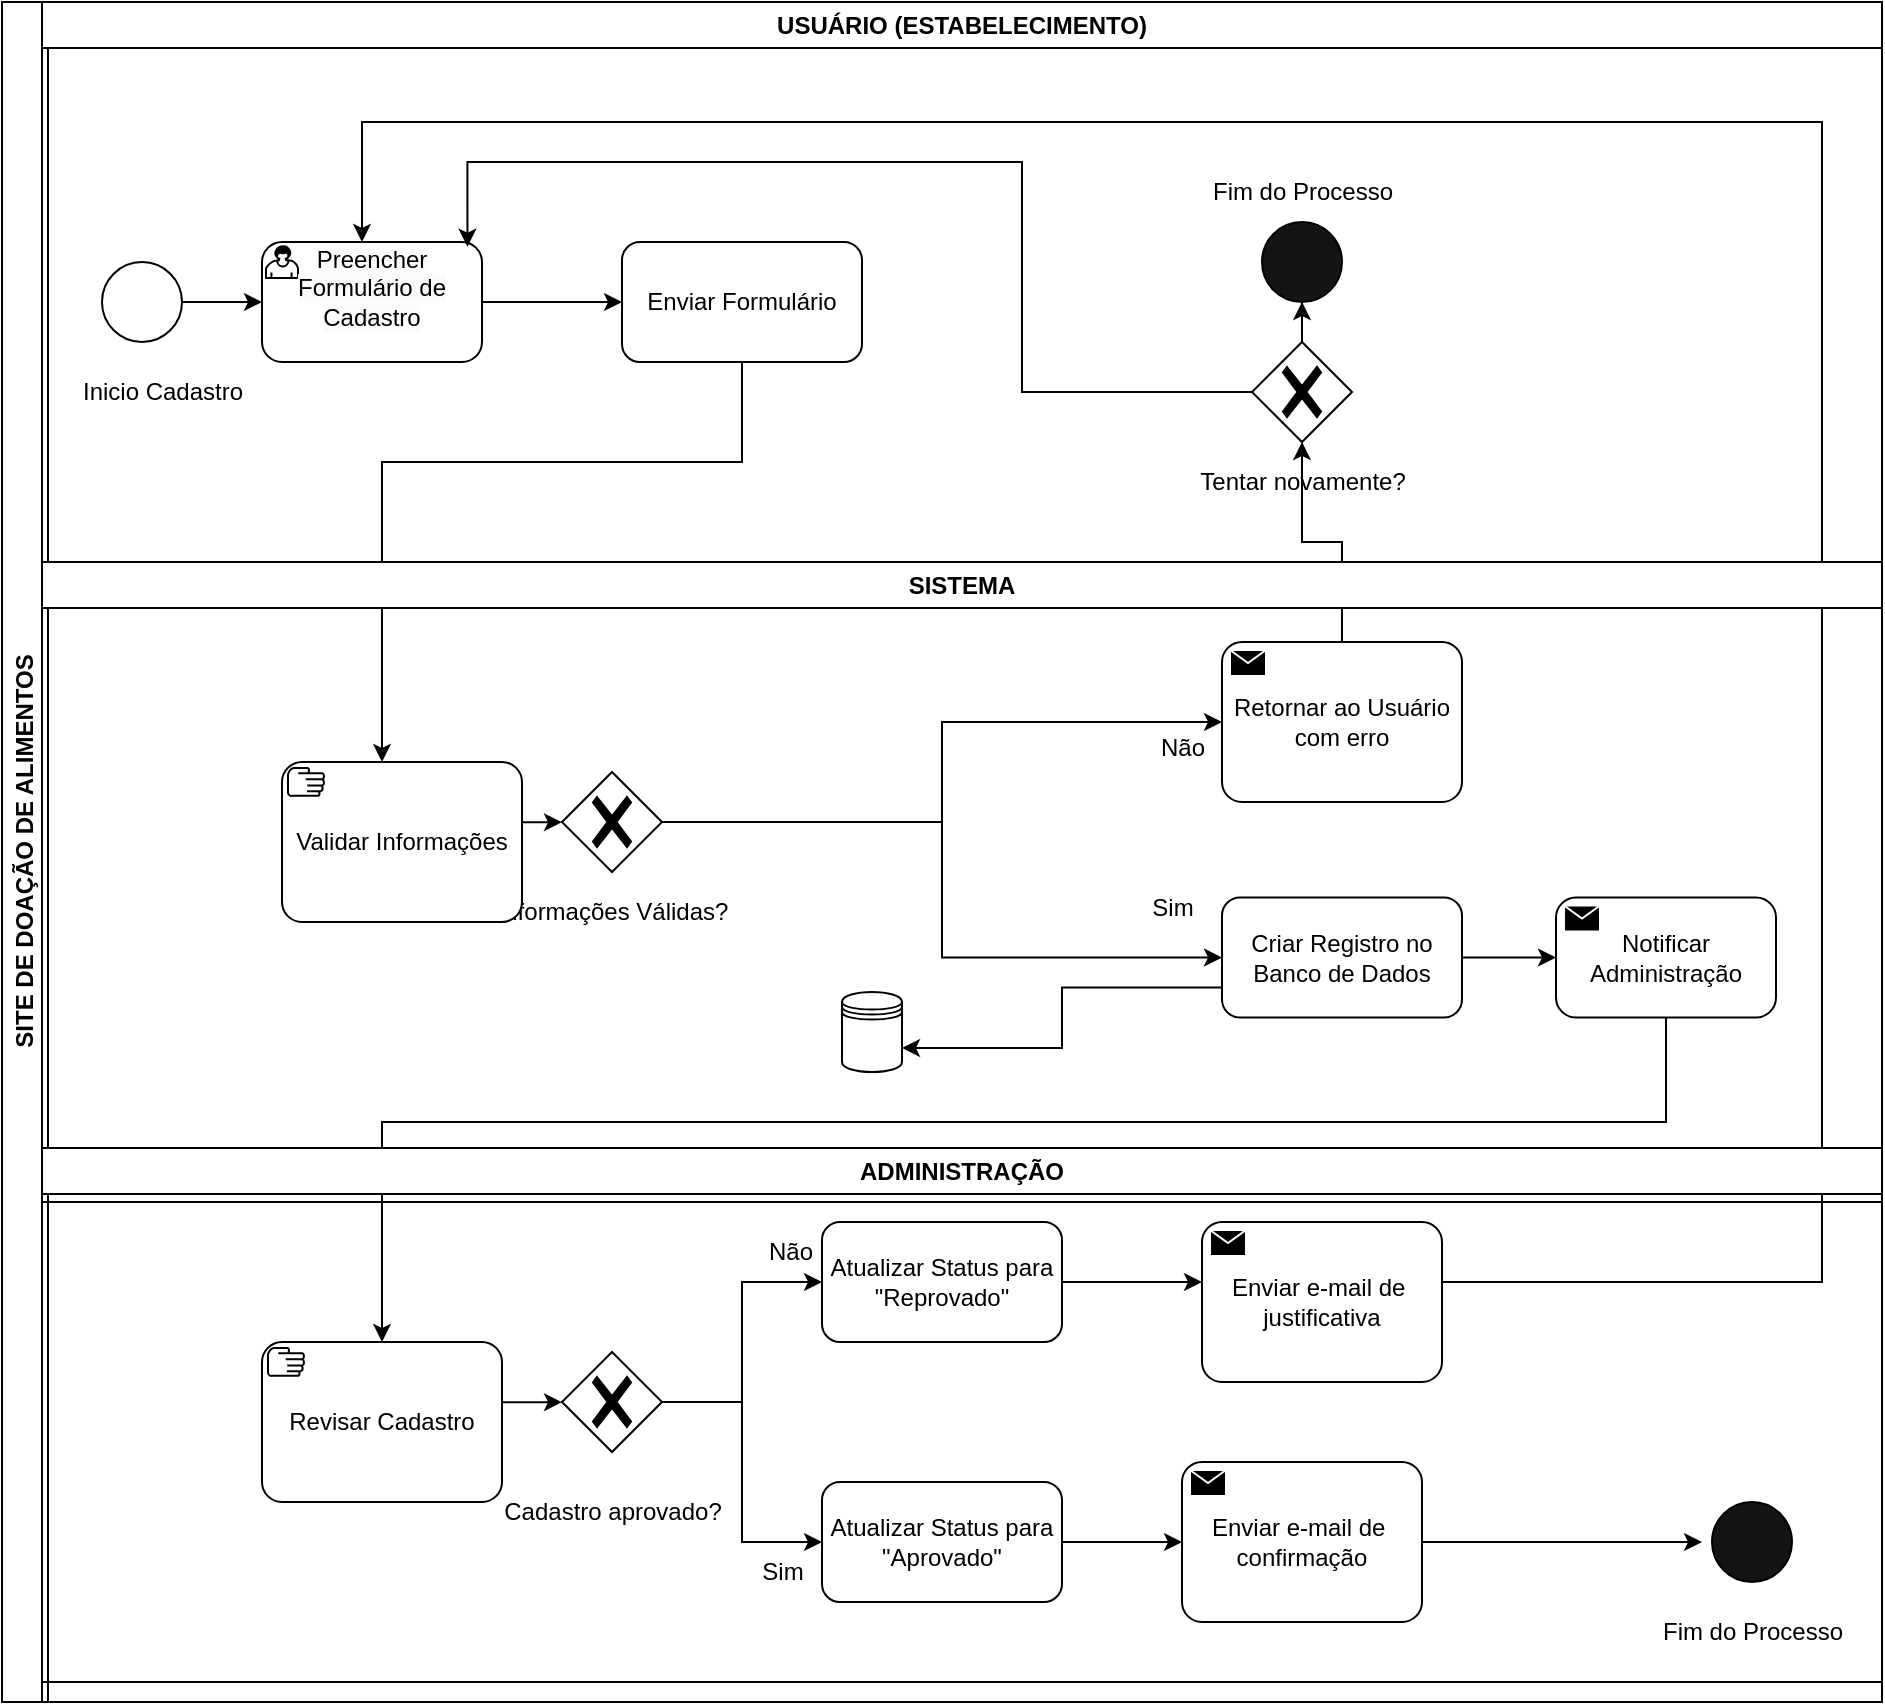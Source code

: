 <mxfile version="24.7.17">
  <diagram name="Página-1" id="Z_nqu9OnrTD-vT-NG0Id">
    <mxGraphModel dx="1793" dy="923" grid="1" gridSize="10" guides="1" tooltips="1" connect="1" arrows="1" fold="1" page="1" pageScale="1" pageWidth="827" pageHeight="1169" math="0" shadow="0">
      <root>
        <mxCell id="0" />
        <mxCell id="1" parent="0" />
        <mxCell id="rFjbs9xcO4ylxhxAyhJR-4" value="SITE DE DOAÇÃO DE ALIMENTOS" style="swimlane;horizontal=0;whiteSpace=wrap;html=1;" parent="1" vertex="1">
          <mxGeometry x="220" y="40" width="940" height="850" as="geometry" />
        </mxCell>
        <mxCell id="rFjbs9xcO4ylxhxAyhJR-5" value="USUÁRIO (ESTABELECIMENTO)" style="swimlane;whiteSpace=wrap;html=1;startSize=23;" parent="rFjbs9xcO4ylxhxAyhJR-4" vertex="1">
          <mxGeometry x="20" width="920" height="840" as="geometry" />
        </mxCell>
        <mxCell id="rFjbs9xcO4ylxhxAyhJR-6" value="Enviar Formulário" style="rounded=1;whiteSpace=wrap;html=1;" parent="rFjbs9xcO4ylxhxAyhJR-5" vertex="1">
          <mxGeometry x="290" y="120" width="120" height="60" as="geometry" />
        </mxCell>
        <mxCell id="rFjbs9xcO4ylxhxAyhJR-8" style="edgeStyle=orthogonalEdgeStyle;rounded=0;orthogonalLoop=1;jettySize=auto;html=1;entryX=0;entryY=0.5;entryDx=0;entryDy=0;" parent="rFjbs9xcO4ylxhxAyhJR-5" source="rFjbs9xcO4ylxhxAyhJR-9" target="rFjbs9xcO4ylxhxAyhJR-6" edge="1">
          <mxGeometry relative="1" as="geometry" />
        </mxCell>
        <mxCell id="rFjbs9xcO4ylxhxAyhJR-9" value="&#xa;&lt;span style=&quot;color: rgb(0, 0, 0); font-family: Helvetica; font-size: 12px; font-style: normal; font-variant-ligatures: normal; font-variant-caps: normal; font-weight: 400; letter-spacing: normal; orphans: 2; text-align: center; text-indent: 0px; text-transform: none; widows: 2; word-spacing: 0px; -webkit-text-stroke-width: 0px; white-space: normal; background-color: rgb(251, 251, 251); text-decoration-thickness: initial; text-decoration-style: initial; text-decoration-color: initial; display: inline !important; float: none;&quot;&gt;Preencher Formulário de Cadastro&lt;/span&gt;&#xa;&#xa;" style="points=[[0.25,0,0],[0.5,0,0],[0.75,0,0],[1,0.25,0],[1,0.5,0],[1,0.75,0],[0.75,1,0],[0.5,1,0],[0.25,1,0],[0,0.75,0],[0,0.5,0],[0,0.25,0]];shape=mxgraph.bpmn.task;whiteSpace=wrap;rectStyle=rounded;size=10;html=1;container=1;expand=0;collapsible=0;taskMarker=user;" parent="rFjbs9xcO4ylxhxAyhJR-5" vertex="1">
          <mxGeometry x="110" y="120" width="110" height="60" as="geometry" />
        </mxCell>
        <mxCell id="rFjbs9xcO4ylxhxAyhJR-45" value="Fim do Processo" style="text;html=1;align=center;verticalAlign=middle;resizable=0;points=[];autosize=1;strokeColor=none;fillColor=none;" parent="rFjbs9xcO4ylxhxAyhJR-5" vertex="1">
          <mxGeometry x="575" y="80" width="110" height="30" as="geometry" />
        </mxCell>
        <mxCell id="ev_EXS4voayF6i4rzKDq-4" value="" style="points=[[0.145,0.145,0],[0.5,0,0],[0.855,0.145,0],[1,0.5,0],[0.855,0.855,0],[0.5,1,0],[0.145,0.855,0],[0,0.5,0]];shape=mxgraph.bpmn.event;html=1;verticalLabelPosition=bottom;labelBackgroundColor=#ffffff;verticalAlign=top;align=center;perimeter=ellipsePerimeter;outlineConnect=0;aspect=fixed;outline=standard;symbol=general;fillColor=#141414;" vertex="1" parent="rFjbs9xcO4ylxhxAyhJR-5">
          <mxGeometry x="610" y="110" width="40" height="40" as="geometry" />
        </mxCell>
        <mxCell id="ev_EXS4voayF6i4rzKDq-7" style="edgeStyle=orthogonalEdgeStyle;rounded=0;orthogonalLoop=1;jettySize=auto;html=1;" edge="1" parent="rFjbs9xcO4ylxhxAyhJR-5" source="ev_EXS4voayF6i4rzKDq-5" target="ev_EXS4voayF6i4rzKDq-4">
          <mxGeometry relative="1" as="geometry" />
        </mxCell>
        <mxCell id="ev_EXS4voayF6i4rzKDq-5" value="" style="points=[[0.25,0.25,0],[0.5,0,0],[0.75,0.25,0],[1,0.5,0],[0.75,0.75,0],[0.5,1,0],[0.25,0.75,0],[0,0.5,0]];shape=mxgraph.bpmn.gateway2;html=1;verticalLabelPosition=bottom;labelBackgroundColor=#ffffff;verticalAlign=top;align=center;perimeter=rhombusPerimeter;outlineConnect=0;outline=none;symbol=none;gwType=exclusive;" vertex="1" parent="rFjbs9xcO4ylxhxAyhJR-5">
          <mxGeometry x="605" y="170" width="50" height="50" as="geometry" />
        </mxCell>
        <mxCell id="ev_EXS4voayF6i4rzKDq-6" value="Tentar novamente?" style="text;html=1;align=center;verticalAlign=middle;resizable=0;points=[];autosize=1;strokeColor=none;fillColor=none;" vertex="1" parent="rFjbs9xcO4ylxhxAyhJR-5">
          <mxGeometry x="565" y="225" width="130" height="30" as="geometry" />
        </mxCell>
        <mxCell id="ev_EXS4voayF6i4rzKDq-8" style="edgeStyle=orthogonalEdgeStyle;rounded=0;orthogonalLoop=1;jettySize=auto;html=1;entryX=0.934;entryY=0.039;entryDx=0;entryDy=0;entryPerimeter=0;exitX=0;exitY=0.5;exitDx=0;exitDy=0;exitPerimeter=0;" edge="1" parent="rFjbs9xcO4ylxhxAyhJR-5" source="ev_EXS4voayF6i4rzKDq-5" target="rFjbs9xcO4ylxhxAyhJR-9">
          <mxGeometry relative="1" as="geometry">
            <Array as="points">
              <mxPoint x="490" y="195" />
              <mxPoint x="490" y="80" />
              <mxPoint x="213" y="80" />
            </Array>
          </mxGeometry>
        </mxCell>
        <mxCell id="rFjbs9xcO4ylxhxAyhJR-13" style="edgeStyle=orthogonalEdgeStyle;rounded=0;orthogonalLoop=1;jettySize=auto;html=1;entryX=0;entryY=0.5;entryDx=0;entryDy=0;" parent="rFjbs9xcO4ylxhxAyhJR-5" source="rFjbs9xcO4ylxhxAyhJR-14" target="rFjbs9xcO4ylxhxAyhJR-20" edge="1">
          <mxGeometry relative="1" as="geometry" />
        </mxCell>
        <mxCell id="D7_PCosMxUKBrwE9PARA-8" style="edgeStyle=orthogonalEdgeStyle;rounded=0;orthogonalLoop=1;jettySize=auto;html=1;" parent="rFjbs9xcO4ylxhxAyhJR-5" source="rFjbs9xcO4ylxhxAyhJR-14" target="D7_PCosMxUKBrwE9PARA-7" edge="1">
          <mxGeometry relative="1" as="geometry" />
        </mxCell>
        <mxCell id="rFjbs9xcO4ylxhxAyhJR-14" value="" style="points=[[0.25,0.25,0],[0.5,0,0],[0.75,0.25,0],[1,0.5,0],[0.75,0.75,0],[0.5,1,0],[0.25,0.75,0],[0,0.5,0]];shape=mxgraph.bpmn.gateway2;html=1;verticalLabelPosition=bottom;labelBackgroundColor=#ffffff;verticalAlign=top;align=center;perimeter=rhombusPerimeter;outlineConnect=0;outline=none;symbol=none;gwType=exclusive;" parent="rFjbs9xcO4ylxhxAyhJR-5" vertex="1">
          <mxGeometry x="260" y="385" width="50" height="50" as="geometry" />
        </mxCell>
        <mxCell id="rFjbs9xcO4ylxhxAyhJR-15" value="Informações Válidas?" style="text;html=1;align=center;verticalAlign=middle;resizable=0;points=[];autosize=1;strokeColor=none;fillColor=none;" parent="rFjbs9xcO4ylxhxAyhJR-5" vertex="1">
          <mxGeometry x="215" y="440" width="140" height="30" as="geometry" />
        </mxCell>
        <mxCell id="rFjbs9xcO4ylxhxAyhJR-16" style="edgeStyle=orthogonalEdgeStyle;rounded=0;orthogonalLoop=1;jettySize=auto;html=1;entryX=0;entryY=0.5;entryDx=0;entryDy=0;entryPerimeter=0;" parent="rFjbs9xcO4ylxhxAyhJR-5" target="rFjbs9xcO4ylxhxAyhJR-14" edge="1">
          <mxGeometry relative="1" as="geometry">
            <mxPoint x="230.0" y="410.077" as="sourcePoint" />
          </mxGeometry>
        </mxCell>
        <mxCell id="rFjbs9xcO4ylxhxAyhJR-18" value="Não" style="text;html=1;align=center;verticalAlign=middle;resizable=0;points=[];autosize=1;strokeColor=none;fillColor=none;" parent="rFjbs9xcO4ylxhxAyhJR-5" vertex="1">
          <mxGeometry x="545" y="357.75" width="50" height="30" as="geometry" />
        </mxCell>
        <mxCell id="ev_EXS4voayF6i4rzKDq-2" style="edgeStyle=orthogonalEdgeStyle;rounded=0;orthogonalLoop=1;jettySize=auto;html=1;entryX=1;entryY=0.7;entryDx=0;entryDy=0;exitX=0;exitY=0.75;exitDx=0;exitDy=0;" edge="1" parent="rFjbs9xcO4ylxhxAyhJR-5" source="rFjbs9xcO4ylxhxAyhJR-20" target="ev_EXS4voayF6i4rzKDq-1">
          <mxGeometry relative="1" as="geometry" />
        </mxCell>
        <mxCell id="rFjbs9xcO4ylxhxAyhJR-20" value="Criar Registro no Banco de Dados" style="rounded=1;whiteSpace=wrap;html=1;" parent="rFjbs9xcO4ylxhxAyhJR-5" vertex="1">
          <mxGeometry x="590" y="447.75" width="120" height="60" as="geometry" />
        </mxCell>
        <mxCell id="rFjbs9xcO4ylxhxAyhJR-21" value="Sim" style="text;html=1;align=center;verticalAlign=middle;resizable=0;points=[];autosize=1;strokeColor=none;fillColor=none;" parent="rFjbs9xcO4ylxhxAyhJR-5" vertex="1">
          <mxGeometry x="545" y="437.75" width="40" height="30" as="geometry" />
        </mxCell>
        <mxCell id="D7_PCosMxUKBrwE9PARA-7" value="Retornar ao Usuário com erro" style="points=[[0.25,0,0],[0.5,0,0],[0.75,0,0],[1,0.25,0],[1,0.5,0],[1,0.75,0],[0.75,1,0],[0.5,1,0],[0.25,1,0],[0,0.75,0],[0,0.5,0],[0,0.25,0]];shape=mxgraph.bpmn.task;whiteSpace=wrap;rectStyle=rounded;size=10;html=1;container=1;expand=0;collapsible=0;taskMarker=send;" parent="rFjbs9xcO4ylxhxAyhJR-5" vertex="1">
          <mxGeometry x="590" y="320" width="120" height="80" as="geometry" />
        </mxCell>
        <mxCell id="D7_PCosMxUKBrwE9PARA-9" value="Validar Informações" style="points=[[0.25,0,0],[0.5,0,0],[0.75,0,0],[1,0.25,0],[1,0.5,0],[1,0.75,0],[0.75,1,0],[0.5,1,0],[0.25,1,0],[0,0.75,0],[0,0.5,0],[0,0.25,0]];shape=mxgraph.bpmn.task;whiteSpace=wrap;rectStyle=rounded;size=10;html=1;container=1;expand=0;collapsible=0;taskMarker=manual;" parent="rFjbs9xcO4ylxhxAyhJR-5" vertex="1">
          <mxGeometry x="120" y="380" width="120" height="80" as="geometry" />
        </mxCell>
        <mxCell id="ev_EXS4voayF6i4rzKDq-1" value="" style="shape=datastore;html=1;labelPosition=center;verticalLabelPosition=bottom;align=center;verticalAlign=top;" vertex="1" parent="rFjbs9xcO4ylxhxAyhJR-5">
          <mxGeometry x="400" y="495" width="30" height="40" as="geometry" />
        </mxCell>
        <mxCell id="ev_EXS4voayF6i4rzKDq-3" value="Notificar Administração" style="points=[[0.25,0,0],[0.5,0,0],[0.75,0,0],[1,0.25,0],[1,0.5,0],[1,0.75,0],[0.75,1,0],[0.5,1,0],[0.25,1,0],[0,0.75,0],[0,0.5,0],[0,0.25,0]];shape=mxgraph.bpmn.task;whiteSpace=wrap;rectStyle=rounded;size=10;html=1;container=1;expand=0;collapsible=0;taskMarker=send;" vertex="1" parent="rFjbs9xcO4ylxhxAyhJR-5">
          <mxGeometry x="757" y="447.75" width="110" height="60" as="geometry" />
        </mxCell>
        <mxCell id="rFjbs9xcO4ylxhxAyhJR-19" style="edgeStyle=orthogonalEdgeStyle;rounded=0;orthogonalLoop=1;jettySize=auto;html=1;" parent="rFjbs9xcO4ylxhxAyhJR-5" source="rFjbs9xcO4ylxhxAyhJR-20" target="ev_EXS4voayF6i4rzKDq-3" edge="1">
          <mxGeometry relative="1" as="geometry" />
        </mxCell>
        <mxCell id="rFjbs9xcO4ylxhxAyhJR-25" style="edgeStyle=orthogonalEdgeStyle;rounded=0;orthogonalLoop=1;jettySize=auto;html=1;entryX=0;entryY=0.5;entryDx=0;entryDy=0;" parent="rFjbs9xcO4ylxhxAyhJR-5" source="rFjbs9xcO4ylxhxAyhJR-27" target="rFjbs9xcO4ylxhxAyhJR-31" edge="1">
          <mxGeometry relative="1" as="geometry" />
        </mxCell>
        <mxCell id="rFjbs9xcO4ylxhxAyhJR-26" style="edgeStyle=orthogonalEdgeStyle;rounded=0;orthogonalLoop=1;jettySize=auto;html=1;entryX=0;entryY=0.5;entryDx=0;entryDy=0;" parent="rFjbs9xcO4ylxhxAyhJR-5" source="rFjbs9xcO4ylxhxAyhJR-27" target="rFjbs9xcO4ylxhxAyhJR-33" edge="1">
          <mxGeometry relative="1" as="geometry" />
        </mxCell>
        <mxCell id="rFjbs9xcO4ylxhxAyhJR-27" value="" style="points=[[0.25,0.25,0],[0.5,0,0],[0.75,0.25,0],[1,0.5,0],[0.75,0.75,0],[0.5,1,0],[0.25,0.75,0],[0,0.5,0]];shape=mxgraph.bpmn.gateway2;html=1;verticalLabelPosition=bottom;labelBackgroundColor=#ffffff;verticalAlign=top;align=center;perimeter=rhombusPerimeter;outlineConnect=0;outline=none;symbol=none;gwType=exclusive;" parent="rFjbs9xcO4ylxhxAyhJR-5" vertex="1">
          <mxGeometry x="260" y="675" width="50" height="50" as="geometry" />
        </mxCell>
        <mxCell id="rFjbs9xcO4ylxhxAyhJR-28" value="Cadastro aprovado?" style="text;html=1;align=center;verticalAlign=middle;resizable=0;points=[];autosize=1;strokeColor=none;fillColor=none;" parent="rFjbs9xcO4ylxhxAyhJR-5" vertex="1">
          <mxGeometry x="220" y="740" width="130" height="30" as="geometry" />
        </mxCell>
        <mxCell id="rFjbs9xcO4ylxhxAyhJR-29" style="edgeStyle=orthogonalEdgeStyle;rounded=0;orthogonalLoop=1;jettySize=auto;html=1;entryX=0;entryY=0.5;entryDx=0;entryDy=0;entryPerimeter=0;" parent="rFjbs9xcO4ylxhxAyhJR-5" target="rFjbs9xcO4ylxhxAyhJR-27" edge="1">
          <mxGeometry relative="1" as="geometry">
            <mxPoint x="230.0" y="700.077" as="sourcePoint" />
          </mxGeometry>
        </mxCell>
        <mxCell id="rFjbs9xcO4ylxhxAyhJR-30" style="edgeStyle=orthogonalEdgeStyle;rounded=0;orthogonalLoop=1;jettySize=auto;html=1;entryX=0;entryY=0.5;entryDx=0;entryDy=0;" parent="rFjbs9xcO4ylxhxAyhJR-5" source="rFjbs9xcO4ylxhxAyhJR-31" edge="1">
          <mxGeometry relative="1" as="geometry">
            <mxPoint x="570" y="770" as="targetPoint" />
          </mxGeometry>
        </mxCell>
        <mxCell id="rFjbs9xcO4ylxhxAyhJR-31" value="Atualizar Status para &quot;Aprovado&quot;" style="rounded=1;whiteSpace=wrap;html=1;" parent="rFjbs9xcO4ylxhxAyhJR-5" vertex="1">
          <mxGeometry x="390" y="740" width="120" height="60" as="geometry" />
        </mxCell>
        <mxCell id="rFjbs9xcO4ylxhxAyhJR-32" style="edgeStyle=orthogonalEdgeStyle;rounded=0;orthogonalLoop=1;jettySize=auto;html=1;entryX=0;entryY=0.5;entryDx=0;entryDy=0;" parent="rFjbs9xcO4ylxhxAyhJR-5" source="rFjbs9xcO4ylxhxAyhJR-33" edge="1">
          <mxGeometry relative="1" as="geometry">
            <mxPoint x="580" y="640" as="targetPoint" />
          </mxGeometry>
        </mxCell>
        <mxCell id="rFjbs9xcO4ylxhxAyhJR-33" value="Atualizar Status para &quot;Reprovado&quot;" style="rounded=1;whiteSpace=wrap;html=1;" parent="rFjbs9xcO4ylxhxAyhJR-5" vertex="1">
          <mxGeometry x="390" y="610" width="120" height="60" as="geometry" />
        </mxCell>
        <mxCell id="rFjbs9xcO4ylxhxAyhJR-34" value="Não" style="text;html=1;align=center;verticalAlign=middle;resizable=0;points=[];autosize=1;strokeColor=none;fillColor=none;" parent="rFjbs9xcO4ylxhxAyhJR-5" vertex="1">
          <mxGeometry x="349" y="610" width="50" height="30" as="geometry" />
        </mxCell>
        <mxCell id="rFjbs9xcO4ylxhxAyhJR-41" value="Sim" style="text;html=1;align=center;verticalAlign=middle;resizable=0;points=[];autosize=1;strokeColor=none;fillColor=none;" parent="rFjbs9xcO4ylxhxAyhJR-5" vertex="1">
          <mxGeometry x="350" y="770" width="40" height="30" as="geometry" />
        </mxCell>
        <mxCell id="D7_PCosMxUKBrwE9PARA-1" value="&lt;span style=&quot;text-wrap: nowrap;&quot;&gt;Enviar e-mail de&amp;nbsp;&lt;/span&gt;&lt;div style=&quot;text-wrap: nowrap;&quot;&gt;justificativa&lt;/div&gt;" style="points=[[0.25,0,0],[0.5,0,0],[0.75,0,0],[1,0.25,0],[1,0.5,0],[1,0.75,0],[0.75,1,0],[0.5,1,0],[0.25,1,0],[0,0.75,0],[0,0.5,0],[0,0.25,0]];shape=mxgraph.bpmn.task;whiteSpace=wrap;rectStyle=rounded;size=10;html=1;container=1;expand=0;collapsible=0;taskMarker=send;" parent="rFjbs9xcO4ylxhxAyhJR-5" vertex="1">
          <mxGeometry x="580" y="610" width="120" height="80" as="geometry" />
        </mxCell>
        <mxCell id="D7_PCosMxUKBrwE9PARA-2" value="&lt;span style=&quot;text-wrap: nowrap;&quot;&gt;Enviar e-mail de&amp;nbsp;&lt;/span&gt;&lt;div style=&quot;text-wrap: nowrap;&quot;&gt;confirmação&lt;/div&gt;" style="points=[[0.25,0,0],[0.5,0,0],[0.75,0,0],[1,0.25,0],[1,0.5,0],[1,0.75,0],[0.75,1,0],[0.5,1,0],[0.25,1,0],[0,0.75,0],[0,0.5,0],[0,0.25,0]];shape=mxgraph.bpmn.task;whiteSpace=wrap;rectStyle=rounded;size=10;html=1;container=1;expand=0;collapsible=0;taskMarker=send;" parent="rFjbs9xcO4ylxhxAyhJR-5" vertex="1">
          <mxGeometry x="570" y="730" width="120" height="80" as="geometry" />
        </mxCell>
        <mxCell id="D7_PCosMxUKBrwE9PARA-10" value="Revisar Cadastro" style="points=[[0.25,0,0],[0.5,0,0],[0.75,0,0],[1,0.25,0],[1,0.5,0],[1,0.75,0],[0.75,1,0],[0.5,1,0],[0.25,1,0],[0,0.75,0],[0,0.5,0],[0,0.25,0]];shape=mxgraph.bpmn.task;whiteSpace=wrap;rectStyle=rounded;size=10;html=1;container=1;expand=0;collapsible=0;taskMarker=manual;" parent="rFjbs9xcO4ylxhxAyhJR-5" vertex="1">
          <mxGeometry x="110" y="670" width="120" height="80" as="geometry" />
        </mxCell>
        <mxCell id="rFjbs9xcO4ylxhxAyhJR-37" style="edgeStyle=orthogonalEdgeStyle;rounded=0;orthogonalLoop=1;jettySize=auto;html=1;entryX=0.5;entryY=0;entryDx=0;entryDy=0;" parent="rFjbs9xcO4ylxhxAyhJR-5" source="rFjbs9xcO4ylxhxAyhJR-6" edge="1">
          <mxGeometry relative="1" as="geometry">
            <Array as="points">
              <mxPoint x="350" y="230" />
              <mxPoint x="170" y="230" />
            </Array>
            <mxPoint x="170.0" y="380" as="targetPoint" />
          </mxGeometry>
        </mxCell>
        <mxCell id="rFjbs9xcO4ylxhxAyhJR-38" style="edgeStyle=orthogonalEdgeStyle;rounded=0;orthogonalLoop=1;jettySize=auto;html=1;entryX=0.5;entryY=0;entryDx=0;entryDy=0;exitX=0.5;exitY=1;exitDx=0;exitDy=0;exitPerimeter=0;" parent="rFjbs9xcO4ylxhxAyhJR-5" source="ev_EXS4voayF6i4rzKDq-3" edge="1">
          <mxGeometry relative="1" as="geometry">
            <Array as="points">
              <mxPoint x="812" y="560" />
              <mxPoint x="170" y="560" />
            </Array>
            <mxPoint x="170.0" y="670" as="targetPoint" />
          </mxGeometry>
        </mxCell>
        <mxCell id="rFjbs9xcO4ylxhxAyhJR-39" style="edgeStyle=orthogonalEdgeStyle;rounded=0;orthogonalLoop=1;jettySize=auto;html=1;exitX=1;exitY=0.5;exitDx=0;exitDy=0;" parent="rFjbs9xcO4ylxhxAyhJR-5" edge="1">
          <mxGeometry relative="1" as="geometry">
            <Array as="points">
              <mxPoint x="890" y="640" />
              <mxPoint x="890" y="60" />
              <mxPoint x="160" y="60" />
            </Array>
            <mxPoint x="160" y="120" as="targetPoint" />
            <mxPoint x="700" y="640" as="sourcePoint" />
          </mxGeometry>
        </mxCell>
        <mxCell id="rFjbs9xcO4ylxhxAyhJR-40" style="edgeStyle=orthogonalEdgeStyle;rounded=0;orthogonalLoop=1;jettySize=auto;html=1;entryX=0.5;entryY=1;entryDx=0;entryDy=0;entryPerimeter=0;" parent="rFjbs9xcO4ylxhxAyhJR-5" target="ev_EXS4voayF6i4rzKDq-5" edge="1" source="D7_PCosMxUKBrwE9PARA-7">
          <mxGeometry relative="1" as="geometry">
            <mxPoint x="520.0" y="350.077" as="sourcePoint" />
          </mxGeometry>
        </mxCell>
        <mxCell id="rFjbs9xcO4ylxhxAyhJR-2" value="" style="ellipse;whiteSpace=wrap;html=1;" parent="rFjbs9xcO4ylxhxAyhJR-5" vertex="1">
          <mxGeometry x="30" y="130" width="40" height="40" as="geometry" />
        </mxCell>
        <mxCell id="rFjbs9xcO4ylxhxAyhJR-48" style="edgeStyle=orthogonalEdgeStyle;rounded=0;orthogonalLoop=1;jettySize=auto;html=1;entryX=0;entryY=0.5;entryDx=0;entryDy=0;entryPerimeter=0;" parent="rFjbs9xcO4ylxhxAyhJR-5" source="rFjbs9xcO4ylxhxAyhJR-2" target="rFjbs9xcO4ylxhxAyhJR-9" edge="1">
          <mxGeometry relative="1" as="geometry" />
        </mxCell>
        <mxCell id="rFjbs9xcO4ylxhxAyhJR-3" value="Inicio Cadastro" style="text;html=1;align=center;verticalAlign=middle;resizable=0;points=[];autosize=1;strokeColor=none;fillColor=none;" parent="rFjbs9xcO4ylxhxAyhJR-5" vertex="1">
          <mxGeometry x="10" y="180" width="100" height="30" as="geometry" />
        </mxCell>
        <mxCell id="rFjbs9xcO4ylxhxAyhJR-10" value="SISTEMA" style="swimlane;whiteSpace=wrap;html=1;" parent="rFjbs9xcO4ylxhxAyhJR-4" vertex="1">
          <mxGeometry x="20" y="280" width="920" height="320" as="geometry" />
        </mxCell>
        <mxCell id="rFjbs9xcO4ylxhxAyhJR-23" value="ADMINISTRAÇÃO" style="swimlane;whiteSpace=wrap;html=1;" parent="rFjbs9xcO4ylxhxAyhJR-4" vertex="1">
          <mxGeometry x="20" y="573" width="920" height="277" as="geometry" />
        </mxCell>
        <mxCell id="rFjbs9xcO4ylxhxAyhJR-44" value="Fim do Processo" style="text;html=1;align=center;verticalAlign=middle;resizable=0;points=[];autosize=1;strokeColor=none;fillColor=none;" parent="rFjbs9xcO4ylxhxAyhJR-23" vertex="1">
          <mxGeometry x="800" y="227" width="110" height="30" as="geometry" />
        </mxCell>
        <mxCell id="ev_EXS4voayF6i4rzKDq-10" value="" style="points=[[0.145,0.145,0],[0.5,0,0],[0.855,0.145,0],[1,0.5,0],[0.855,0.855,0],[0.5,1,0],[0.145,0.855,0],[0,0.5,0]];shape=mxgraph.bpmn.event;html=1;verticalLabelPosition=bottom;labelBackgroundColor=#ffffff;verticalAlign=top;align=center;perimeter=ellipsePerimeter;outlineConnect=0;aspect=fixed;outline=standard;symbol=general;fillColor=#141414;" vertex="1" parent="rFjbs9xcO4ylxhxAyhJR-23">
          <mxGeometry x="835" y="177" width="40" height="40" as="geometry" />
        </mxCell>
        <mxCell id="rFjbs9xcO4ylxhxAyhJR-46" style="edgeStyle=orthogonalEdgeStyle;rounded=0;orthogonalLoop=1;jettySize=auto;html=1;entryX=0;entryY=0.5;entryDx=0;entryDy=0;entryPerimeter=0;exitX=1;exitY=0.5;exitDx=0;exitDy=0;exitPerimeter=0;" parent="rFjbs9xcO4ylxhxAyhJR-4" edge="1" source="D7_PCosMxUKBrwE9PARA-2">
          <mxGeometry relative="1" as="geometry">
            <mxPoint x="620" y="780" as="sourcePoint" />
            <mxPoint x="850" y="770" as="targetPoint" />
          </mxGeometry>
        </mxCell>
      </root>
    </mxGraphModel>
  </diagram>
</mxfile>
